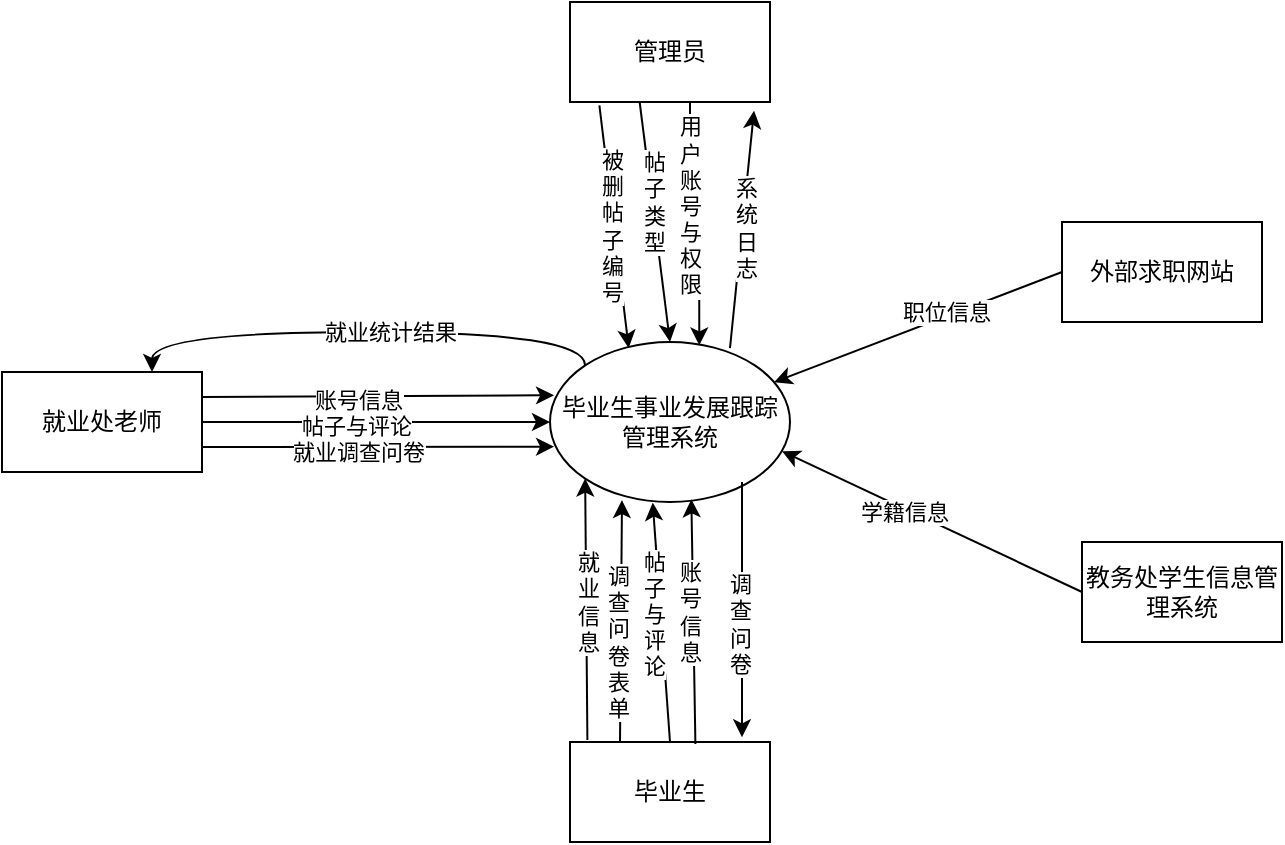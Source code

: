 <mxfile version="21.2.1" type="github">
  <diagram name="第 1 页" id="hyIfskZs2S4c6fV5rSHz">
    <mxGraphModel dx="1034" dy="477" grid="1" gridSize="10" guides="1" tooltips="1" connect="1" arrows="1" fold="1" page="1" pageScale="1" pageWidth="827" pageHeight="1169" math="0" shadow="0">
      <root>
        <mxCell id="0" />
        <mxCell id="1" parent="0" />
        <mxCell id="qAaUBKrTt6SAQdbjlX8T-52" style="edgeStyle=orthogonalEdgeStyle;rounded=0;orthogonalLoop=1;jettySize=auto;html=1;exitX=0;exitY=0;exitDx=0;exitDy=0;entryX=0.75;entryY=0;entryDx=0;entryDy=0;curved=1;" edge="1" parent="1" source="qAaUBKrTt6SAQdbjlX8T-18" target="qAaUBKrTt6SAQdbjlX8T-22">
          <mxGeometry relative="1" as="geometry">
            <Array as="points">
              <mxPoint x="372" y="205" />
              <mxPoint x="155" y="205" />
            </Array>
          </mxGeometry>
        </mxCell>
        <mxCell id="qAaUBKrTt6SAQdbjlX8T-53" value="就业统计结果" style="edgeLabel;html=1;align=center;verticalAlign=middle;resizable=0;points=[];" vertex="1" connectable="0" parent="qAaUBKrTt6SAQdbjlX8T-52">
          <mxGeometry x="-0.095" relative="1" as="geometry">
            <mxPoint as="offset" />
          </mxGeometry>
        </mxCell>
        <mxCell id="qAaUBKrTt6SAQdbjlX8T-18" value="毕业生事业发展跟踪管理系统" style="shape=ellipse;html=1;dashed=0;whiteSpace=wrap;perimeter=ellipsePerimeter;" vertex="1" parent="1">
          <mxGeometry x="354" y="210" width="120" height="80" as="geometry" />
        </mxCell>
        <mxCell id="qAaUBKrTt6SAQdbjlX8T-57" style="rounded=0;orthogonalLoop=1;jettySize=auto;html=1;exitX=0.087;exitY=-0.02;exitDx=0;exitDy=0;entryX=0;entryY=1;entryDx=0;entryDy=0;exitPerimeter=0;" edge="1" parent="1" source="qAaUBKrTt6SAQdbjlX8T-19" target="qAaUBKrTt6SAQdbjlX8T-18">
          <mxGeometry relative="1" as="geometry" />
        </mxCell>
        <mxCell id="qAaUBKrTt6SAQdbjlX8T-58" value="就&lt;br&gt;业&lt;br&gt;信&lt;br&gt;息" style="edgeLabel;html=1;align=center;verticalAlign=middle;resizable=0;points=[];" vertex="1" connectable="0" parent="qAaUBKrTt6SAQdbjlX8T-57">
          <mxGeometry x="0.178" y="-1" relative="1" as="geometry">
            <mxPoint y="8" as="offset" />
          </mxGeometry>
        </mxCell>
        <mxCell id="qAaUBKrTt6SAQdbjlX8T-19" value="毕业生" style="html=1;dashed=0;whiteSpace=wrap;" vertex="1" parent="1">
          <mxGeometry x="364" y="410" width="100" height="50" as="geometry" />
        </mxCell>
        <mxCell id="qAaUBKrTt6SAQdbjlX8T-20" style="rounded=0;orthogonalLoop=1;jettySize=auto;html=1;exitX=1;exitY=0.25;exitDx=0;exitDy=0;entryX=0.017;entryY=0.333;entryDx=0;entryDy=0;entryPerimeter=0;" edge="1" parent="1" source="qAaUBKrTt6SAQdbjlX8T-22" target="qAaUBKrTt6SAQdbjlX8T-18">
          <mxGeometry relative="1" as="geometry" />
        </mxCell>
        <mxCell id="qAaUBKrTt6SAQdbjlX8T-46" value="账号信息" style="edgeLabel;html=1;align=center;verticalAlign=middle;resizable=0;points=[];" vertex="1" connectable="0" parent="qAaUBKrTt6SAQdbjlX8T-20">
          <mxGeometry x="-0.122" y="-2" relative="1" as="geometry">
            <mxPoint as="offset" />
          </mxGeometry>
        </mxCell>
        <mxCell id="qAaUBKrTt6SAQdbjlX8T-22" value="就业处老师" style="html=1;dashed=0;whiteSpace=wrap;" vertex="1" parent="1">
          <mxGeometry x="80" y="225" width="100" height="50" as="geometry" />
        </mxCell>
        <mxCell id="qAaUBKrTt6SAQdbjlX8T-23" style="edgeStyle=orthogonalEdgeStyle;rounded=0;orthogonalLoop=1;jettySize=auto;html=1;entryX=0.622;entryY=0.021;entryDx=0;entryDy=0;entryPerimeter=0;exitX=0.6;exitY=0.98;exitDx=0;exitDy=0;exitPerimeter=0;" edge="1" parent="1" source="qAaUBKrTt6SAQdbjlX8T-24" target="qAaUBKrTt6SAQdbjlX8T-18">
          <mxGeometry relative="1" as="geometry">
            <mxPoint x="430" y="90" as="sourcePoint" />
          </mxGeometry>
        </mxCell>
        <mxCell id="qAaUBKrTt6SAQdbjlX8T-31" value="用&lt;br&gt;户&lt;br&gt;账&lt;br&gt;号&lt;br&gt;与&lt;br&gt;权&lt;br&gt;限" style="edgeLabel;html=1;align=center;verticalAlign=middle;resizable=0;points=[];" vertex="1" connectable="0" parent="qAaUBKrTt6SAQdbjlX8T-23">
          <mxGeometry x="-0.309" y="-1" relative="1" as="geometry">
            <mxPoint x="1" y="9" as="offset" />
          </mxGeometry>
        </mxCell>
        <mxCell id="qAaUBKrTt6SAQdbjlX8T-33" style="rounded=0;orthogonalLoop=1;jettySize=auto;html=1;entryX=0.5;entryY=0;entryDx=0;entryDy=0;exitX=0.347;exitY=0.98;exitDx=0;exitDy=0;exitPerimeter=0;" edge="1" parent="1" source="qAaUBKrTt6SAQdbjlX8T-24" target="qAaUBKrTt6SAQdbjlX8T-18">
          <mxGeometry relative="1" as="geometry">
            <mxPoint x="410" y="90" as="sourcePoint" />
          </mxGeometry>
        </mxCell>
        <mxCell id="qAaUBKrTt6SAQdbjlX8T-34" value="帖&lt;br&gt;子&lt;br&gt;类&lt;br&gt;型" style="edgeLabel;html=1;align=center;verticalAlign=middle;resizable=0;points=[];" vertex="1" connectable="0" parent="qAaUBKrTt6SAQdbjlX8T-33">
          <mxGeometry x="-0.184" y="1" relative="1" as="geometry">
            <mxPoint y="1" as="offset" />
          </mxGeometry>
        </mxCell>
        <mxCell id="qAaUBKrTt6SAQdbjlX8T-35" style="rounded=0;orthogonalLoop=1;jettySize=auto;html=1;entryX=0.328;entryY=0.038;entryDx=0;entryDy=0;entryPerimeter=0;exitX=0.147;exitY=1.033;exitDx=0;exitDy=0;exitPerimeter=0;" edge="1" parent="1" source="qAaUBKrTt6SAQdbjlX8T-24" target="qAaUBKrTt6SAQdbjlX8T-18">
          <mxGeometry relative="1" as="geometry">
            <mxPoint x="370" y="90" as="sourcePoint" />
          </mxGeometry>
        </mxCell>
        <mxCell id="qAaUBKrTt6SAQdbjlX8T-36" value="被&lt;br&gt;删&lt;br&gt;帖&lt;br&gt;子&lt;br&gt;编&lt;br&gt;号" style="edgeLabel;html=1;align=center;verticalAlign=middle;resizable=0;points=[];" vertex="1" connectable="0" parent="qAaUBKrTt6SAQdbjlX8T-35">
          <mxGeometry x="-0.237" relative="1" as="geometry">
            <mxPoint y="14" as="offset" />
          </mxGeometry>
        </mxCell>
        <mxCell id="qAaUBKrTt6SAQdbjlX8T-24" value="管理员" style="html=1;dashed=0;whiteSpace=wrap;" vertex="1" parent="1">
          <mxGeometry x="364" y="40" width="100" height="50" as="geometry" />
        </mxCell>
        <mxCell id="qAaUBKrTt6SAQdbjlX8T-25" style="rounded=0;orthogonalLoop=1;jettySize=auto;html=1;exitX=0;exitY=0.5;exitDx=0;exitDy=0;entryX=0.967;entryY=0.683;entryDx=0;entryDy=0;entryPerimeter=0;" edge="1" parent="1" source="qAaUBKrTt6SAQdbjlX8T-26" target="qAaUBKrTt6SAQdbjlX8T-18">
          <mxGeometry relative="1" as="geometry" />
        </mxCell>
        <mxCell id="qAaUBKrTt6SAQdbjlX8T-44" value="学籍信息" style="edgeLabel;html=1;align=center;verticalAlign=middle;resizable=0;points=[];" vertex="1" connectable="0" parent="qAaUBKrTt6SAQdbjlX8T-25">
          <mxGeometry x="0.182" y="2" relative="1" as="geometry">
            <mxPoint as="offset" />
          </mxGeometry>
        </mxCell>
        <mxCell id="qAaUBKrTt6SAQdbjlX8T-26" value="教务处学生信息管理系统" style="html=1;dashed=0;whiteSpace=wrap;" vertex="1" parent="1">
          <mxGeometry x="620" y="310" width="100" height="50" as="geometry" />
        </mxCell>
        <mxCell id="qAaUBKrTt6SAQdbjlX8T-27" style="rounded=0;orthogonalLoop=1;jettySize=auto;html=1;exitX=0;exitY=0.5;exitDx=0;exitDy=0;" edge="1" parent="1" source="qAaUBKrTt6SAQdbjlX8T-28" target="qAaUBKrTt6SAQdbjlX8T-18">
          <mxGeometry relative="1" as="geometry" />
        </mxCell>
        <mxCell id="qAaUBKrTt6SAQdbjlX8T-45" value="职位信息" style="edgeLabel;html=1;align=center;verticalAlign=middle;resizable=0;points=[];" vertex="1" connectable="0" parent="qAaUBKrTt6SAQdbjlX8T-27">
          <mxGeometry x="-0.2" y="-2" relative="1" as="geometry">
            <mxPoint as="offset" />
          </mxGeometry>
        </mxCell>
        <mxCell id="qAaUBKrTt6SAQdbjlX8T-28" value="外部求职网站" style="html=1;dashed=0;whiteSpace=wrap;" vertex="1" parent="1">
          <mxGeometry x="610" y="150" width="100" height="50" as="geometry" />
        </mxCell>
        <mxCell id="qAaUBKrTt6SAQdbjlX8T-29" style="rounded=0;orthogonalLoop=1;jettySize=auto;html=1;entryX=0.589;entryY=0.983;entryDx=0;entryDy=0;entryPerimeter=0;exitX=0.627;exitY=0.02;exitDx=0;exitDy=0;exitPerimeter=0;" edge="1" parent="1" target="qAaUBKrTt6SAQdbjlX8T-18" source="qAaUBKrTt6SAQdbjlX8T-19">
          <mxGeometry relative="1" as="geometry">
            <mxPoint x="425" y="261" as="sourcePoint" />
            <mxPoint x="425" y="220" as="targetPoint" />
          </mxGeometry>
        </mxCell>
        <mxCell id="qAaUBKrTt6SAQdbjlX8T-38" value="账&lt;br&gt;号&lt;br&gt;信&lt;br&gt;息" style="edgeLabel;html=1;align=center;verticalAlign=middle;resizable=0;points=[];" vertex="1" connectable="0" parent="qAaUBKrTt6SAQdbjlX8T-29">
          <mxGeometry x="0.343" y="2" relative="1" as="geometry">
            <mxPoint y="16" as="offset" />
          </mxGeometry>
        </mxCell>
        <mxCell id="qAaUBKrTt6SAQdbjlX8T-30" style="rounded=0;orthogonalLoop=1;jettySize=auto;html=1;exitX=0.75;exitY=0.038;exitDx=0;exitDy=0;exitPerimeter=0;entryX=0.92;entryY=1.087;entryDx=0;entryDy=0;entryPerimeter=0;" edge="1" parent="1" source="qAaUBKrTt6SAQdbjlX8T-18" target="qAaUBKrTt6SAQdbjlX8T-24">
          <mxGeometry relative="1" as="geometry">
            <mxPoint x="434.96" y="210.64" as="sourcePoint" />
            <mxPoint x="435" y="90" as="targetPoint" />
          </mxGeometry>
        </mxCell>
        <mxCell id="qAaUBKrTt6SAQdbjlX8T-32" value="系&lt;br&gt;统&lt;br&gt;日&lt;br&gt;志" style="edgeLabel;html=1;align=center;verticalAlign=middle;resizable=0;points=[];" vertex="1" connectable="0" parent="qAaUBKrTt6SAQdbjlX8T-30">
          <mxGeometry x="0.43" y="1" relative="1" as="geometry">
            <mxPoint y="25" as="offset" />
          </mxGeometry>
        </mxCell>
        <mxCell id="qAaUBKrTt6SAQdbjlX8T-37" style="rounded=0;orthogonalLoop=1;jettySize=auto;html=1;entryX=0.86;entryY=-0.047;entryDx=0;entryDy=0;entryPerimeter=0;" edge="1" parent="1" target="qAaUBKrTt6SAQdbjlX8T-19">
          <mxGeometry relative="1" as="geometry">
            <mxPoint x="450" y="280" as="sourcePoint" />
            <mxPoint x="440" y="380" as="targetPoint" />
          </mxGeometry>
        </mxCell>
        <mxCell id="qAaUBKrTt6SAQdbjlX8T-43" value="调&lt;br&gt;查&lt;br&gt;问&lt;br&gt;卷" style="edgeLabel;html=1;align=center;verticalAlign=middle;resizable=0;points=[];" vertex="1" connectable="0" parent="qAaUBKrTt6SAQdbjlX8T-37">
          <mxGeometry x="-0.2" y="-1" relative="1" as="geometry">
            <mxPoint y="20" as="offset" />
          </mxGeometry>
        </mxCell>
        <mxCell id="qAaUBKrTt6SAQdbjlX8T-39" style="rounded=0;orthogonalLoop=1;jettySize=auto;html=1;entryX=0.428;entryY=1.004;entryDx=0;entryDy=0;entryPerimeter=0;exitX=0.5;exitY=0;exitDx=0;exitDy=0;" edge="1" parent="1" source="qAaUBKrTt6SAQdbjlX8T-19" target="qAaUBKrTt6SAQdbjlX8T-18">
          <mxGeometry relative="1" as="geometry">
            <mxPoint x="412" y="382" as="sourcePoint" />
            <mxPoint x="410" y="290" as="targetPoint" />
          </mxGeometry>
        </mxCell>
        <mxCell id="qAaUBKrTt6SAQdbjlX8T-40" value="帖&lt;br&gt;子&lt;br&gt;与&lt;br&gt;评&lt;br&gt;论" style="edgeLabel;html=1;align=center;verticalAlign=middle;resizable=0;points=[];" vertex="1" connectable="0" parent="qAaUBKrTt6SAQdbjlX8T-39">
          <mxGeometry x="0.343" y="2" relative="1" as="geometry">
            <mxPoint y="16" as="offset" />
          </mxGeometry>
        </mxCell>
        <mxCell id="qAaUBKrTt6SAQdbjlX8T-41" style="rounded=0;orthogonalLoop=1;jettySize=auto;html=1;entryX=0.3;entryY=0.988;entryDx=0;entryDy=0;entryPerimeter=0;exitX=0.25;exitY=0;exitDx=0;exitDy=0;" edge="1" parent="1" source="qAaUBKrTt6SAQdbjlX8T-19" target="qAaUBKrTt6SAQdbjlX8T-18">
          <mxGeometry relative="1" as="geometry">
            <mxPoint x="399" y="410" as="sourcePoint" />
            <mxPoint x="390" y="290" as="targetPoint" />
          </mxGeometry>
        </mxCell>
        <mxCell id="qAaUBKrTt6SAQdbjlX8T-42" value="调&lt;br&gt;查&lt;br&gt;问&lt;br&gt;卷&lt;br&gt;表&lt;br&gt;单" style="edgeLabel;html=1;align=center;verticalAlign=middle;resizable=0;points=[];" vertex="1" connectable="0" parent="qAaUBKrTt6SAQdbjlX8T-41">
          <mxGeometry x="0.343" y="2" relative="1" as="geometry">
            <mxPoint y="31" as="offset" />
          </mxGeometry>
        </mxCell>
        <mxCell id="qAaUBKrTt6SAQdbjlX8T-47" style="rounded=0;orthogonalLoop=1;jettySize=auto;html=1;exitX=1;exitY=0.5;exitDx=0;exitDy=0;entryX=0;entryY=0.5;entryDx=0;entryDy=0;" edge="1" parent="1" source="qAaUBKrTt6SAQdbjlX8T-22" target="qAaUBKrTt6SAQdbjlX8T-18">
          <mxGeometry relative="1" as="geometry">
            <mxPoint x="178" y="261" as="sourcePoint" />
            <mxPoint x="364" y="260" as="targetPoint" />
          </mxGeometry>
        </mxCell>
        <mxCell id="qAaUBKrTt6SAQdbjlX8T-48" value="帖子与评论" style="edgeLabel;html=1;align=center;verticalAlign=middle;resizable=0;points=[];" vertex="1" connectable="0" parent="qAaUBKrTt6SAQdbjlX8T-47">
          <mxGeometry x="-0.122" y="-2" relative="1" as="geometry">
            <mxPoint as="offset" />
          </mxGeometry>
        </mxCell>
        <mxCell id="qAaUBKrTt6SAQdbjlX8T-49" style="rounded=0;orthogonalLoop=1;jettySize=auto;html=1;exitX=1;exitY=0.75;exitDx=0;exitDy=0;entryX=0.017;entryY=0.654;entryDx=0;entryDy=0;entryPerimeter=0;" edge="1" parent="1" source="qAaUBKrTt6SAQdbjlX8T-22" target="qAaUBKrTt6SAQdbjlX8T-18">
          <mxGeometry relative="1" as="geometry">
            <mxPoint x="178" y="261" as="sourcePoint" />
            <mxPoint x="364" y="260" as="targetPoint" />
          </mxGeometry>
        </mxCell>
        <mxCell id="qAaUBKrTt6SAQdbjlX8T-50" value="就业调查问卷" style="edgeLabel;html=1;align=center;verticalAlign=middle;resizable=0;points=[];" vertex="1" connectable="0" parent="qAaUBKrTt6SAQdbjlX8T-49">
          <mxGeometry x="-0.122" y="-2" relative="1" as="geometry">
            <mxPoint as="offset" />
          </mxGeometry>
        </mxCell>
      </root>
    </mxGraphModel>
  </diagram>
</mxfile>
